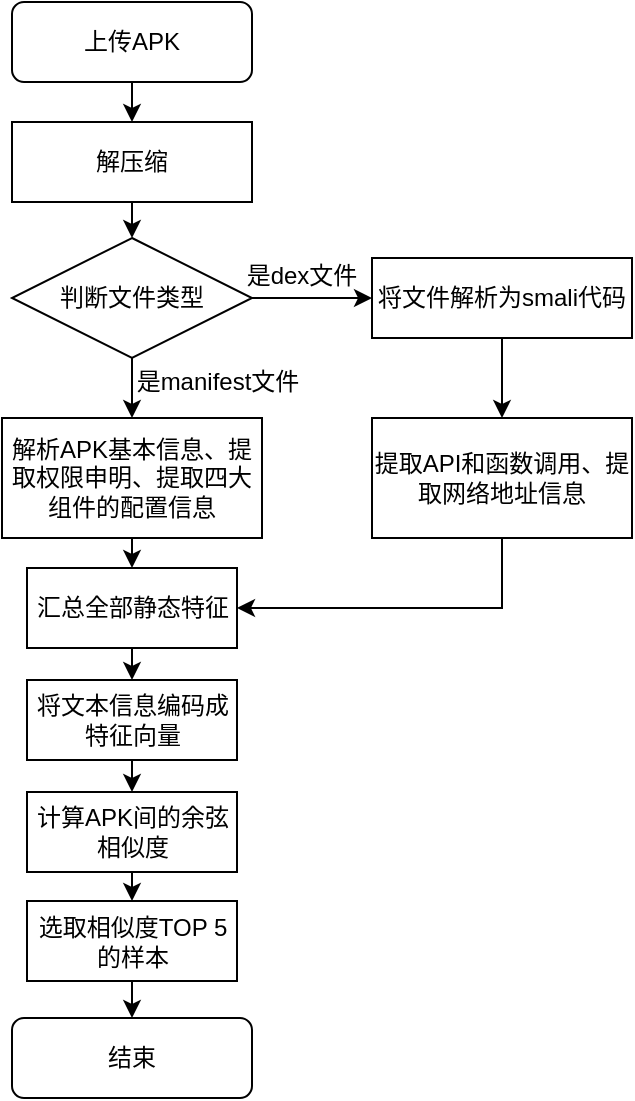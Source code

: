 <mxfile version="23.1.8" type="github">
  <diagram name="第 1 页" id="BrtlBp_-f-LWdGb7xtbo">
    <mxGraphModel dx="1050" dy="574" grid="1" gridSize="10" guides="1" tooltips="1" connect="1" arrows="1" fold="1" page="1" pageScale="1" pageWidth="827" pageHeight="1169" math="0" shadow="0">
      <root>
        <mxCell id="0" />
        <mxCell id="1" parent="0" />
        <mxCell id="Fp73FmaeuoHfy41DeVbZ-27" style="edgeStyle=orthogonalEdgeStyle;rounded=0;orthogonalLoop=1;jettySize=auto;html=1;exitX=0.5;exitY=1;exitDx=0;exitDy=0;entryX=0.5;entryY=0;entryDx=0;entryDy=0;" edge="1" parent="1" source="Fp73FmaeuoHfy41DeVbZ-2" target="Fp73FmaeuoHfy41DeVbZ-7">
          <mxGeometry relative="1" as="geometry" />
        </mxCell>
        <mxCell id="Fp73FmaeuoHfy41DeVbZ-2" value="解压缩" style="rounded=0;whiteSpace=wrap;html=1;" vertex="1" parent="1">
          <mxGeometry x="340" y="152" width="120" height="40" as="geometry" />
        </mxCell>
        <mxCell id="Fp73FmaeuoHfy41DeVbZ-28" style="edgeStyle=orthogonalEdgeStyle;rounded=0;orthogonalLoop=1;jettySize=auto;html=1;exitX=0.5;exitY=1;exitDx=0;exitDy=0;entryX=0.5;entryY=0;entryDx=0;entryDy=0;" edge="1" parent="1" source="Fp73FmaeuoHfy41DeVbZ-5" target="Fp73FmaeuoHfy41DeVbZ-2">
          <mxGeometry relative="1" as="geometry" />
        </mxCell>
        <mxCell id="Fp73FmaeuoHfy41DeVbZ-5" value="上传APK" style="rounded=1;whiteSpace=wrap;html=1;" vertex="1" parent="1">
          <mxGeometry x="340" y="92" width="120" height="40" as="geometry" />
        </mxCell>
        <mxCell id="Fp73FmaeuoHfy41DeVbZ-29" style="edgeStyle=orthogonalEdgeStyle;rounded=0;orthogonalLoop=1;jettySize=auto;html=1;exitX=0.5;exitY=1;exitDx=0;exitDy=0;entryX=0.5;entryY=0;entryDx=0;entryDy=0;" edge="1" parent="1" source="Fp73FmaeuoHfy41DeVbZ-6" target="Fp73FmaeuoHfy41DeVbZ-22">
          <mxGeometry relative="1" as="geometry" />
        </mxCell>
        <mxCell id="Fp73FmaeuoHfy41DeVbZ-6" value="解析APK基本信息、提取权限申明、提取四大组件的配置信息" style="rounded=0;whiteSpace=wrap;html=1;" vertex="1" parent="1">
          <mxGeometry x="335" y="300" width="130" height="60" as="geometry" />
        </mxCell>
        <mxCell id="Fp73FmaeuoHfy41DeVbZ-12" style="edgeStyle=orthogonalEdgeStyle;rounded=0;orthogonalLoop=1;jettySize=auto;html=1;exitX=0.5;exitY=1;exitDx=0;exitDy=0;entryX=0.5;entryY=0;entryDx=0;entryDy=0;" edge="1" parent="1" source="Fp73FmaeuoHfy41DeVbZ-7" target="Fp73FmaeuoHfy41DeVbZ-6">
          <mxGeometry relative="1" as="geometry" />
        </mxCell>
        <mxCell id="Fp73FmaeuoHfy41DeVbZ-17" style="edgeStyle=orthogonalEdgeStyle;rounded=0;orthogonalLoop=1;jettySize=auto;html=1;exitX=1;exitY=0.5;exitDx=0;exitDy=0;entryX=0;entryY=0.5;entryDx=0;entryDy=0;" edge="1" parent="1" source="Fp73FmaeuoHfy41DeVbZ-7" target="Fp73FmaeuoHfy41DeVbZ-14">
          <mxGeometry relative="1" as="geometry" />
        </mxCell>
        <mxCell id="Fp73FmaeuoHfy41DeVbZ-7" value="判断文件类型" style="rhombus;whiteSpace=wrap;html=1;" vertex="1" parent="1">
          <mxGeometry x="340" y="210" width="120" height="60" as="geometry" />
        </mxCell>
        <mxCell id="Fp73FmaeuoHfy41DeVbZ-13" value="是manifest文件" style="text;html=1;align=center;verticalAlign=middle;whiteSpace=wrap;rounded=0;" vertex="1" parent="1">
          <mxGeometry x="398" y="267" width="90" height="30" as="geometry" />
        </mxCell>
        <mxCell id="Fp73FmaeuoHfy41DeVbZ-19" style="edgeStyle=orthogonalEdgeStyle;rounded=0;orthogonalLoop=1;jettySize=auto;html=1;exitX=0.5;exitY=1;exitDx=0;exitDy=0;entryX=0.5;entryY=0;entryDx=0;entryDy=0;" edge="1" parent="1" source="Fp73FmaeuoHfy41DeVbZ-14" target="Fp73FmaeuoHfy41DeVbZ-15">
          <mxGeometry relative="1" as="geometry" />
        </mxCell>
        <mxCell id="Fp73FmaeuoHfy41DeVbZ-14" value="将文件解析为smali代码" style="rounded=0;whiteSpace=wrap;html=1;" vertex="1" parent="1">
          <mxGeometry x="520" y="220" width="130" height="40" as="geometry" />
        </mxCell>
        <mxCell id="Fp73FmaeuoHfy41DeVbZ-30" style="edgeStyle=orthogonalEdgeStyle;rounded=0;orthogonalLoop=1;jettySize=auto;html=1;exitX=0.5;exitY=1;exitDx=0;exitDy=0;entryX=1;entryY=0.5;entryDx=0;entryDy=0;" edge="1" parent="1" source="Fp73FmaeuoHfy41DeVbZ-15" target="Fp73FmaeuoHfy41DeVbZ-22">
          <mxGeometry relative="1" as="geometry" />
        </mxCell>
        <mxCell id="Fp73FmaeuoHfy41DeVbZ-15" value="提取API和函数调用、提取网络地址信息" style="rounded=0;whiteSpace=wrap;html=1;" vertex="1" parent="1">
          <mxGeometry x="520" y="300" width="130" height="60" as="geometry" />
        </mxCell>
        <mxCell id="Fp73FmaeuoHfy41DeVbZ-18" value="是dex文件" style="text;html=1;align=center;verticalAlign=middle;whiteSpace=wrap;rounded=0;" vertex="1" parent="1">
          <mxGeometry x="450" y="214" width="70" height="30" as="geometry" />
        </mxCell>
        <mxCell id="Fp73FmaeuoHfy41DeVbZ-31" style="edgeStyle=orthogonalEdgeStyle;rounded=0;orthogonalLoop=1;jettySize=auto;html=1;exitX=0.5;exitY=1;exitDx=0;exitDy=0;entryX=0.5;entryY=0;entryDx=0;entryDy=0;" edge="1" parent="1" source="Fp73FmaeuoHfy41DeVbZ-22" target="Fp73FmaeuoHfy41DeVbZ-23">
          <mxGeometry relative="1" as="geometry" />
        </mxCell>
        <mxCell id="Fp73FmaeuoHfy41DeVbZ-22" value="汇总全部静态特征" style="rounded=0;whiteSpace=wrap;html=1;" vertex="1" parent="1">
          <mxGeometry x="347.5" y="375" width="105" height="40" as="geometry" />
        </mxCell>
        <mxCell id="Fp73FmaeuoHfy41DeVbZ-32" style="edgeStyle=orthogonalEdgeStyle;rounded=0;orthogonalLoop=1;jettySize=auto;html=1;exitX=0.5;exitY=1;exitDx=0;exitDy=0;entryX=0.5;entryY=0;entryDx=0;entryDy=0;" edge="1" parent="1" source="Fp73FmaeuoHfy41DeVbZ-23" target="Fp73FmaeuoHfy41DeVbZ-24">
          <mxGeometry relative="1" as="geometry" />
        </mxCell>
        <mxCell id="Fp73FmaeuoHfy41DeVbZ-23" value="将文本信息编码成特征向量" style="rounded=0;whiteSpace=wrap;html=1;" vertex="1" parent="1">
          <mxGeometry x="347.5" y="431" width="105" height="40" as="geometry" />
        </mxCell>
        <mxCell id="Fp73FmaeuoHfy41DeVbZ-33" style="edgeStyle=orthogonalEdgeStyle;rounded=0;orthogonalLoop=1;jettySize=auto;html=1;exitX=0.5;exitY=1;exitDx=0;exitDy=0;entryX=0.5;entryY=0;entryDx=0;entryDy=0;" edge="1" parent="1" source="Fp73FmaeuoHfy41DeVbZ-24" target="Fp73FmaeuoHfy41DeVbZ-25">
          <mxGeometry relative="1" as="geometry" />
        </mxCell>
        <mxCell id="Fp73FmaeuoHfy41DeVbZ-24" value="计算APK间的余弦相似度" style="rounded=0;whiteSpace=wrap;html=1;" vertex="1" parent="1">
          <mxGeometry x="347.5" y="487" width="105" height="40" as="geometry" />
        </mxCell>
        <mxCell id="Fp73FmaeuoHfy41DeVbZ-34" style="edgeStyle=orthogonalEdgeStyle;rounded=0;orthogonalLoop=1;jettySize=auto;html=1;exitX=0.5;exitY=1;exitDx=0;exitDy=0;entryX=0.5;entryY=0;entryDx=0;entryDy=0;" edge="1" parent="1" source="Fp73FmaeuoHfy41DeVbZ-25" target="Fp73FmaeuoHfy41DeVbZ-26">
          <mxGeometry relative="1" as="geometry" />
        </mxCell>
        <mxCell id="Fp73FmaeuoHfy41DeVbZ-25" value="选取相似度TOP 5的样本" style="rounded=0;whiteSpace=wrap;html=1;" vertex="1" parent="1">
          <mxGeometry x="347.5" y="541.5" width="105" height="40" as="geometry" />
        </mxCell>
        <mxCell id="Fp73FmaeuoHfy41DeVbZ-26" value="结束" style="rounded=1;whiteSpace=wrap;html=1;" vertex="1" parent="1">
          <mxGeometry x="340" y="600" width="120" height="40" as="geometry" />
        </mxCell>
      </root>
    </mxGraphModel>
  </diagram>
</mxfile>
